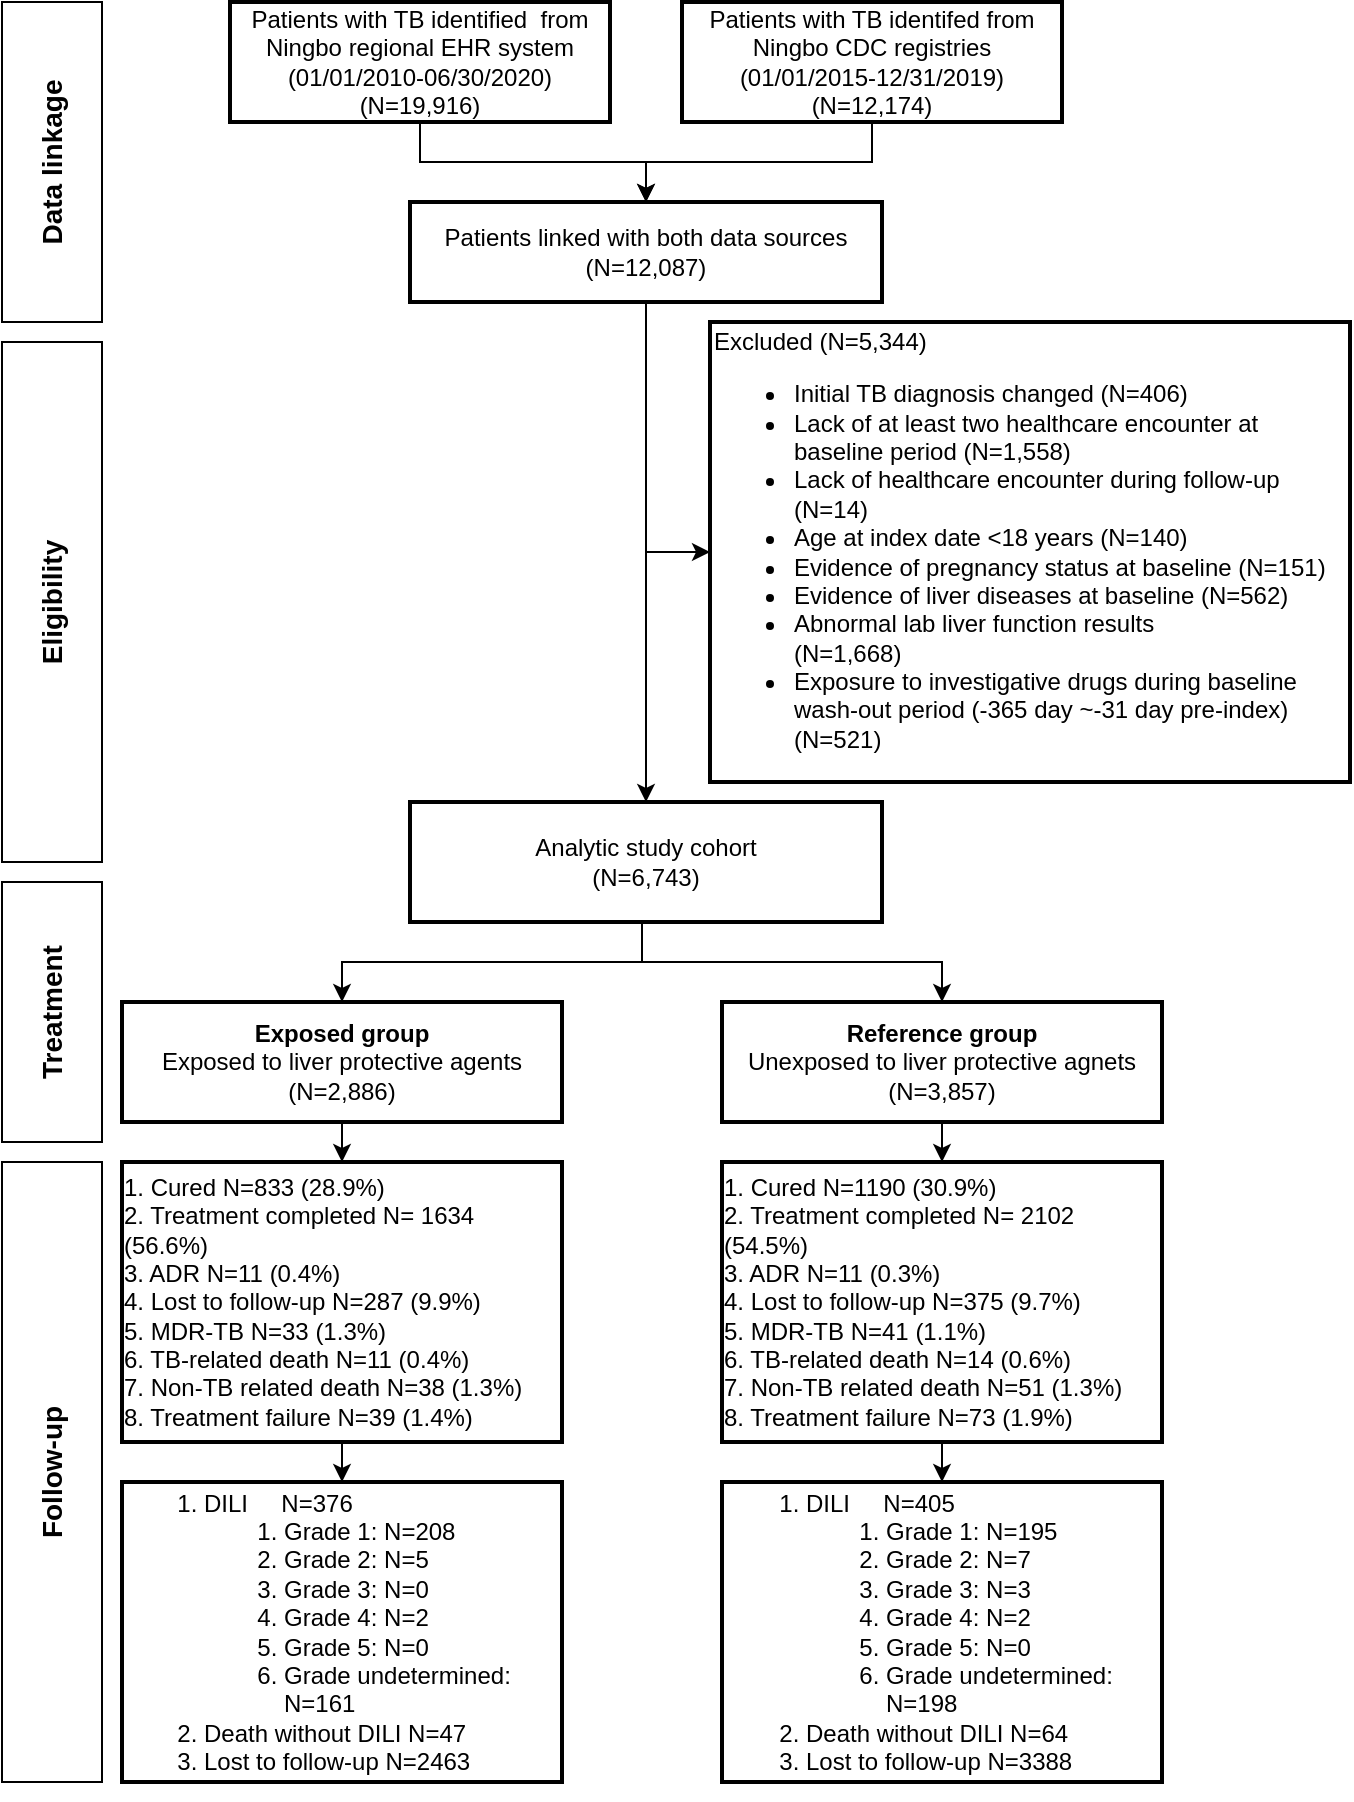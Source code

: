 <mxfile version="13.9.1" type="github">
  <diagram id="uHvE_O8O9B5TAk8AYGmk" name="Page-1">
    <mxGraphModel dx="1422" dy="763" grid="1" gridSize="10" guides="1" tooltips="1" connect="1" arrows="1" fold="1" page="1" pageScale="1" pageWidth="827" pageHeight="1169" math="0" shadow="0">
      <root>
        <mxCell id="0" />
        <mxCell id="1" parent="0" />
        <mxCell id="o0szKlHt9puFOY36pzJz-43" value="" style="edgeStyle=orthogonalEdgeStyle;rounded=0;orthogonalLoop=1;jettySize=auto;html=1;exitX=0.5;exitY=1;exitDx=0;exitDy=0;" parent="1" target="o0szKlHt9puFOY36pzJz-42" edge="1" source="3JXMQ5Bp0BYpiOlJHczw-12">
          <mxGeometry relative="1" as="geometry">
            <mxPoint x="340" y="510" as="sourcePoint" />
            <Array as="points">
              <mxPoint x="340" y="500" />
              <mxPoint x="340" y="520" />
              <mxPoint x="190" y="520" />
            </Array>
          </mxGeometry>
        </mxCell>
        <mxCell id="o0szKlHt9puFOY36pzJz-41" style="edgeStyle=orthogonalEdgeStyle;rounded=0;orthogonalLoop=1;jettySize=auto;html=1;exitX=0.5;exitY=1;exitDx=0;exitDy=0;entryX=0.5;entryY=0;entryDx=0;entryDy=0;" parent="1" target="JQ605SI2x8LaLIvw7eop-1" edge="1" source="3JXMQ5Bp0BYpiOlJHczw-12">
          <mxGeometry relative="1" as="geometry">
            <mxPoint x="340" y="520" as="sourcePoint" />
            <Array as="points">
              <mxPoint x="340" y="500" />
              <mxPoint x="340" y="520" />
              <mxPoint x="490" y="520" />
            </Array>
            <mxPoint x="500" y="540" as="targetPoint" />
          </mxGeometry>
        </mxCell>
        <mxCell id="JQ605SI2x8LaLIvw7eop-3" value="" style="edgeStyle=orthogonalEdgeStyle;rounded=0;orthogonalLoop=1;jettySize=auto;html=1;" parent="1" source="o0szKlHt9puFOY36pzJz-42" target="JQ605SI2x8LaLIvw7eop-2" edge="1">
          <mxGeometry relative="1" as="geometry" />
        </mxCell>
        <mxCell id="o0szKlHt9puFOY36pzJz-42" value="&lt;div&gt;&lt;b&gt;Exposed group&lt;/b&gt;&lt;/div&gt;&lt;div&gt;Exposed to liver protective agents&lt;/div&gt;&lt;div&gt;(N=2,886)&lt;br&gt;&lt;/div&gt;" style="rounded=0;whiteSpace=wrap;html=1;strokeWidth=2;" parent="1" vertex="1">
          <mxGeometry x="80" y="540" width="220" height="60" as="geometry" />
        </mxCell>
        <mxCell id="JQ605SI2x8LaLIvw7eop-9" value="" style="edgeStyle=orthogonalEdgeStyle;rounded=0;orthogonalLoop=1;jettySize=auto;html=1;entryX=0.5;entryY=0;entryDx=0;entryDy=0;" parent="1" source="JQ605SI2x8LaLIvw7eop-1" target="JQ605SI2x8LaLIvw7eop-8" edge="1">
          <mxGeometry relative="1" as="geometry" />
        </mxCell>
        <mxCell id="JQ605SI2x8LaLIvw7eop-1" value="&lt;div&gt;&lt;b&gt;Reference group&lt;/b&gt;&lt;/div&gt;&lt;div&gt;Unexposed to liver protective agnets&lt;/div&gt;&lt;div&gt;(N=3,857)&lt;br&gt;&lt;/div&gt;" style="rounded=0;whiteSpace=wrap;html=1;strokeWidth=2;" parent="1" vertex="1">
          <mxGeometry x="380" y="540" width="220" height="60" as="geometry" />
        </mxCell>
        <mxCell id="JQ605SI2x8LaLIvw7eop-11" value="" style="edgeStyle=orthogonalEdgeStyle;rounded=0;orthogonalLoop=1;jettySize=auto;html=1;" parent="1" source="JQ605SI2x8LaLIvw7eop-2" target="JQ605SI2x8LaLIvw7eop-10" edge="1">
          <mxGeometry relative="1" as="geometry" />
        </mxCell>
        <mxCell id="JQ605SI2x8LaLIvw7eop-2" value="&lt;div align=&quot;left&quot;&gt;1. Cured N=833 (28.9%)&lt;/div&gt;&lt;div align=&quot;left&quot;&gt;2. Treatment completed N= 1634 (56.6%)&lt;/div&gt;&lt;div align=&quot;left&quot;&gt;3. ADR N=11 (0.4%)&lt;/div&gt;&lt;div align=&quot;left&quot;&gt;4. Lost to follow-up N=287 (9.9%)&lt;/div&gt;&lt;div align=&quot;left&quot;&gt;5. MDR-TB N=33 (1.3%)&lt;/div&gt;&lt;div align=&quot;left&quot;&gt;6. TB-related death N=11 (0.4%)&lt;/div&gt;&lt;div align=&quot;left&quot;&gt;7. Non-TB related death N=38 (1.3%)&lt;/div&gt;&lt;div align=&quot;left&quot;&gt;8. Treatment failure N=39 (1.4%)&lt;/div&gt;" style="rounded=0;whiteSpace=wrap;html=1;strokeWidth=2;" parent="1" vertex="1">
          <mxGeometry x="80" y="620" width="220" height="140" as="geometry" />
        </mxCell>
        <mxCell id="JQ605SI2x8LaLIvw7eop-13" value="" style="edgeStyle=orthogonalEdgeStyle;rounded=0;orthogonalLoop=1;jettySize=auto;html=1;" parent="1" source="JQ605SI2x8LaLIvw7eop-8" target="JQ605SI2x8LaLIvw7eop-12" edge="1">
          <mxGeometry relative="1" as="geometry" />
        </mxCell>
        <mxCell id="JQ605SI2x8LaLIvw7eop-8" value="&lt;div align=&quot;left&quot;&gt;1. Cured N=1190 (30.9%)&lt;/div&gt;&lt;div align=&quot;left&quot;&gt;2. Treatment completed N= 2102 (54.5%)&lt;/div&gt;&lt;div align=&quot;left&quot;&gt;3. ADR N=11 (0.3%)&lt;/div&gt;&lt;div align=&quot;left&quot;&gt;4. Lost to follow-up N=375 (9.7%)&lt;/div&gt;&lt;div align=&quot;left&quot;&gt;5. MDR-TB N=41 (1.1%)&lt;/div&gt;&lt;div align=&quot;left&quot;&gt;6. TB-related death N=14 (0.6%)&lt;/div&gt;&lt;div align=&quot;left&quot;&gt;7. Non-TB related death N=51 (1.3%)&lt;/div&gt;&lt;div align=&quot;left&quot;&gt;8. Treatment failure N=73 (1.9%)&lt;/div&gt;" style="rounded=0;whiteSpace=wrap;html=1;strokeWidth=2;" parent="1" vertex="1">
          <mxGeometry x="380" y="620" width="220" height="140" as="geometry" />
        </mxCell>
        <mxCell id="JQ605SI2x8LaLIvw7eop-10" value="&lt;div align=&quot;left&quot;&gt;&lt;ol&gt;&lt;li&gt;DILI&amp;nbsp;&amp;nbsp;&amp;nbsp;&amp;nbsp; N=376&lt;/li&gt;&lt;ol&gt;&lt;li&gt;Grade 1: N=208&lt;/li&gt;&lt;li&gt;Grade 2: N=5&lt;/li&gt;&lt;li&gt;Grade 3: N=0&lt;/li&gt;&lt;li&gt;Grade 4: N=2&lt;/li&gt;&lt;li&gt;Grade 5: N=0&lt;/li&gt;&lt;li&gt;Grade undetermined: N=161&lt;br&gt;&lt;/li&gt;&lt;/ol&gt;&lt;li&gt;Death without DILI N=47&lt;/li&gt;&lt;li&gt;Lost to follow-up N=2463&lt;/li&gt;&lt;/ol&gt;&lt;/div&gt;" style="rounded=0;whiteSpace=wrap;html=1;strokeWidth=2;" parent="1" vertex="1">
          <mxGeometry x="80" y="780" width="220" height="150" as="geometry" />
        </mxCell>
        <mxCell id="JQ605SI2x8LaLIvw7eop-12" value="&lt;div align=&quot;left&quot;&gt;&lt;ol&gt;&lt;li&gt;DILI&amp;nbsp;&amp;nbsp;&amp;nbsp;&amp;nbsp; N=405&lt;/li&gt;&lt;ol&gt;&lt;li&gt;Grade 1: N=195&lt;/li&gt;&lt;li&gt;Grade 2: N=7&lt;/li&gt;&lt;li&gt;Grade 3: N=3&lt;/li&gt;&lt;li&gt;Grade 4: N=2&lt;/li&gt;&lt;li&gt;Grade 5: N=0&lt;/li&gt;&lt;li&gt;Grade undetermined: N=198&lt;br&gt;&lt;/li&gt;&lt;/ol&gt;&lt;li&gt;Death without DILI N=64&lt;/li&gt;&lt;li&gt;Lost to follow-up N=3388&lt;/li&gt;&lt;/ol&gt;&lt;/div&gt;" style="rounded=0;whiteSpace=wrap;html=1;strokeWidth=2;align=left;" parent="1" vertex="1">
          <mxGeometry x="380" y="780" width="220" height="150" as="geometry" />
        </mxCell>
        <mxCell id="3JXMQ5Bp0BYpiOlJHczw-1" value="&lt;font style=&quot;font-size: 14px&quot;&gt;&lt;b&gt;Eligibility&lt;/b&gt;&lt;/font&gt;" style="rounded=0;whiteSpace=wrap;html=1;horizontal=0;" vertex="1" parent="1">
          <mxGeometry x="20" y="210" width="50" height="260" as="geometry" />
        </mxCell>
        <mxCell id="3JXMQ5Bp0BYpiOlJHczw-2" value="&lt;font style=&quot;font-size: 14px&quot;&gt;&lt;b&gt;Data linkage&lt;/b&gt;&lt;/font&gt;" style="rounded=0;whiteSpace=wrap;html=1;horizontal=0;" vertex="1" parent="1">
          <mxGeometry x="20" y="40" width="50" height="160" as="geometry" />
        </mxCell>
        <mxCell id="3JXMQ5Bp0BYpiOlJHczw-3" value="&lt;b&gt;&lt;font style=&quot;font-size: 14px&quot;&gt;Follow-up&lt;/font&gt;&lt;/b&gt;" style="rounded=0;whiteSpace=wrap;html=1;horizontal=0;" vertex="1" parent="1">
          <mxGeometry x="20" y="620" width="50" height="310" as="geometry" />
        </mxCell>
        <mxCell id="3JXMQ5Bp0BYpiOlJHczw-4" style="edgeStyle=orthogonalEdgeStyle;rounded=0;orthogonalLoop=1;jettySize=auto;html=1;exitX=0.5;exitY=1;exitDx=0;exitDy=0;entryX=0.5;entryY=0;entryDx=0;entryDy=0;" edge="1" parent="1" source="3JXMQ5Bp0BYpiOlJHczw-5" target="3JXMQ5Bp0BYpiOlJHczw-10">
          <mxGeometry relative="1" as="geometry">
            <mxPoint x="334" y="140" as="targetPoint" />
            <mxPoint x="194" y="120" as="sourcePoint" />
          </mxGeometry>
        </mxCell>
        <mxCell id="3JXMQ5Bp0BYpiOlJHczw-5" value="&lt;div&gt;Patients with TB identified&amp;nbsp; from &lt;br&gt;&lt;/div&gt;&lt;div&gt;Ningbo regional EHR system&lt;br&gt;&lt;/div&gt;&lt;div&gt;(01/01/2010-06/30/2020)&lt;/div&gt;&lt;div&gt;&lt;div&gt;(N=19,916)&lt;/div&gt;&lt;/div&gt;" style="rounded=0;whiteSpace=wrap;html=1;strokeWidth=2;" vertex="1" parent="1">
          <mxGeometry x="134" y="40" width="190" height="60" as="geometry" />
        </mxCell>
        <mxCell id="3JXMQ5Bp0BYpiOlJHczw-6" style="edgeStyle=orthogonalEdgeStyle;rounded=0;orthogonalLoop=1;jettySize=auto;html=1;exitX=0.5;exitY=1;exitDx=0;exitDy=0;entryX=0.5;entryY=0;entryDx=0;entryDy=0;" edge="1" parent="1" source="3JXMQ5Bp0BYpiOlJHczw-7" target="3JXMQ5Bp0BYpiOlJHczw-10">
          <mxGeometry relative="1" as="geometry">
            <mxPoint x="334" y="140" as="targetPoint" />
          </mxGeometry>
        </mxCell>
        <mxCell id="3JXMQ5Bp0BYpiOlJHczw-7" value="&lt;div&gt;Patients with TB identifed from Ningbo CDC registries&lt;/div&gt;&lt;div&gt;(01/01/2015-12/31/2019)&lt;br&gt;&lt;/div&gt;&lt;div&gt;(N=12,174)&lt;br&gt;&lt;/div&gt;" style="rounded=0;whiteSpace=wrap;html=1;strokeWidth=2;" vertex="1" parent="1">
          <mxGeometry x="360" y="40" width="190" height="60" as="geometry" />
        </mxCell>
        <mxCell id="3JXMQ5Bp0BYpiOlJHczw-8" value="" style="edgeStyle=orthogonalEdgeStyle;rounded=0;orthogonalLoop=1;jettySize=auto;html=1;entryX=0.5;entryY=0;entryDx=0;entryDy=0;" edge="1" parent="1" source="3JXMQ5Bp0BYpiOlJHczw-10" target="3JXMQ5Bp0BYpiOlJHczw-12">
          <mxGeometry relative="1" as="geometry">
            <mxPoint x="334" y="240" as="targetPoint" />
          </mxGeometry>
        </mxCell>
        <mxCell id="3JXMQ5Bp0BYpiOlJHczw-9" style="edgeStyle=orthogonalEdgeStyle;rounded=0;orthogonalLoop=1;jettySize=auto;html=1;exitX=0.5;exitY=1;exitDx=0;exitDy=0;entryX=0;entryY=0.5;entryDx=0;entryDy=0;" edge="1" parent="1" source="3JXMQ5Bp0BYpiOlJHczw-10" target="3JXMQ5Bp0BYpiOlJHczw-11">
          <mxGeometry relative="1" as="geometry" />
        </mxCell>
        <mxCell id="3JXMQ5Bp0BYpiOlJHczw-10" value="&lt;div&gt;Patients linked with both data sources&lt;br&gt;&lt;/div&gt;&lt;div&gt;(N=12,087)&lt;br&gt;&lt;/div&gt;" style="rounded=0;whiteSpace=wrap;html=1;strokeWidth=2;" vertex="1" parent="1">
          <mxGeometry x="224" y="140" width="236" height="50" as="geometry" />
        </mxCell>
        <mxCell id="3JXMQ5Bp0BYpiOlJHczw-11" value="&lt;div align=&quot;left&quot;&gt;Excluded (N=5,344)&lt;/div&gt;&lt;ul&gt;&lt;li&gt;Initial TB diagnosis changed (N=406)&lt;/li&gt;&lt;li&gt;Lack of at least two healthcare encounter at baseline period (N=1,558)&lt;/li&gt;&lt;li&gt;Lack of healthcare encounter during follow-up (N=14)&lt;/li&gt;&lt;li&gt;Age at index date &amp;lt;18 years (N=140)&lt;/li&gt;&lt;li&gt;Evidence of pregnancy status at baseline (N=151)&lt;/li&gt;&lt;li&gt;Evidence of liver diseases at baseline (N=562)&lt;/li&gt;&lt;li&gt;Abnormal lab liver function results&lt;br&gt;(N=1,668)&lt;/li&gt;&lt;li&gt;Exposure to investigative drugs during baseline wash-out period (-365 day ~-31 day pre-index) (N=521)&lt;br&gt;&lt;/li&gt;&lt;/ul&gt;" style="rounded=0;whiteSpace=wrap;html=1;strokeWidth=2;align=left;" vertex="1" parent="1">
          <mxGeometry x="374" y="200" width="320" height="230" as="geometry" />
        </mxCell>
        <mxCell id="3JXMQ5Bp0BYpiOlJHczw-12" value="&lt;div&gt;Analytic study cohort&lt;br&gt;&lt;/div&gt;&lt;div&gt;(N=6,743)&lt;br&gt;&lt;/div&gt;" style="rounded=0;whiteSpace=wrap;html=1;strokeWidth=2;" vertex="1" parent="1">
          <mxGeometry x="224" y="440" width="236" height="60" as="geometry" />
        </mxCell>
        <mxCell id="3JXMQ5Bp0BYpiOlJHczw-13" value="&lt;b&gt;&lt;font style=&quot;font-size: 14px&quot;&gt;Treatment&lt;/font&gt;&lt;/b&gt;" style="rounded=0;whiteSpace=wrap;html=1;horizontal=0;" vertex="1" parent="1">
          <mxGeometry x="20" y="480" width="50" height="130" as="geometry" />
        </mxCell>
      </root>
    </mxGraphModel>
  </diagram>
</mxfile>
